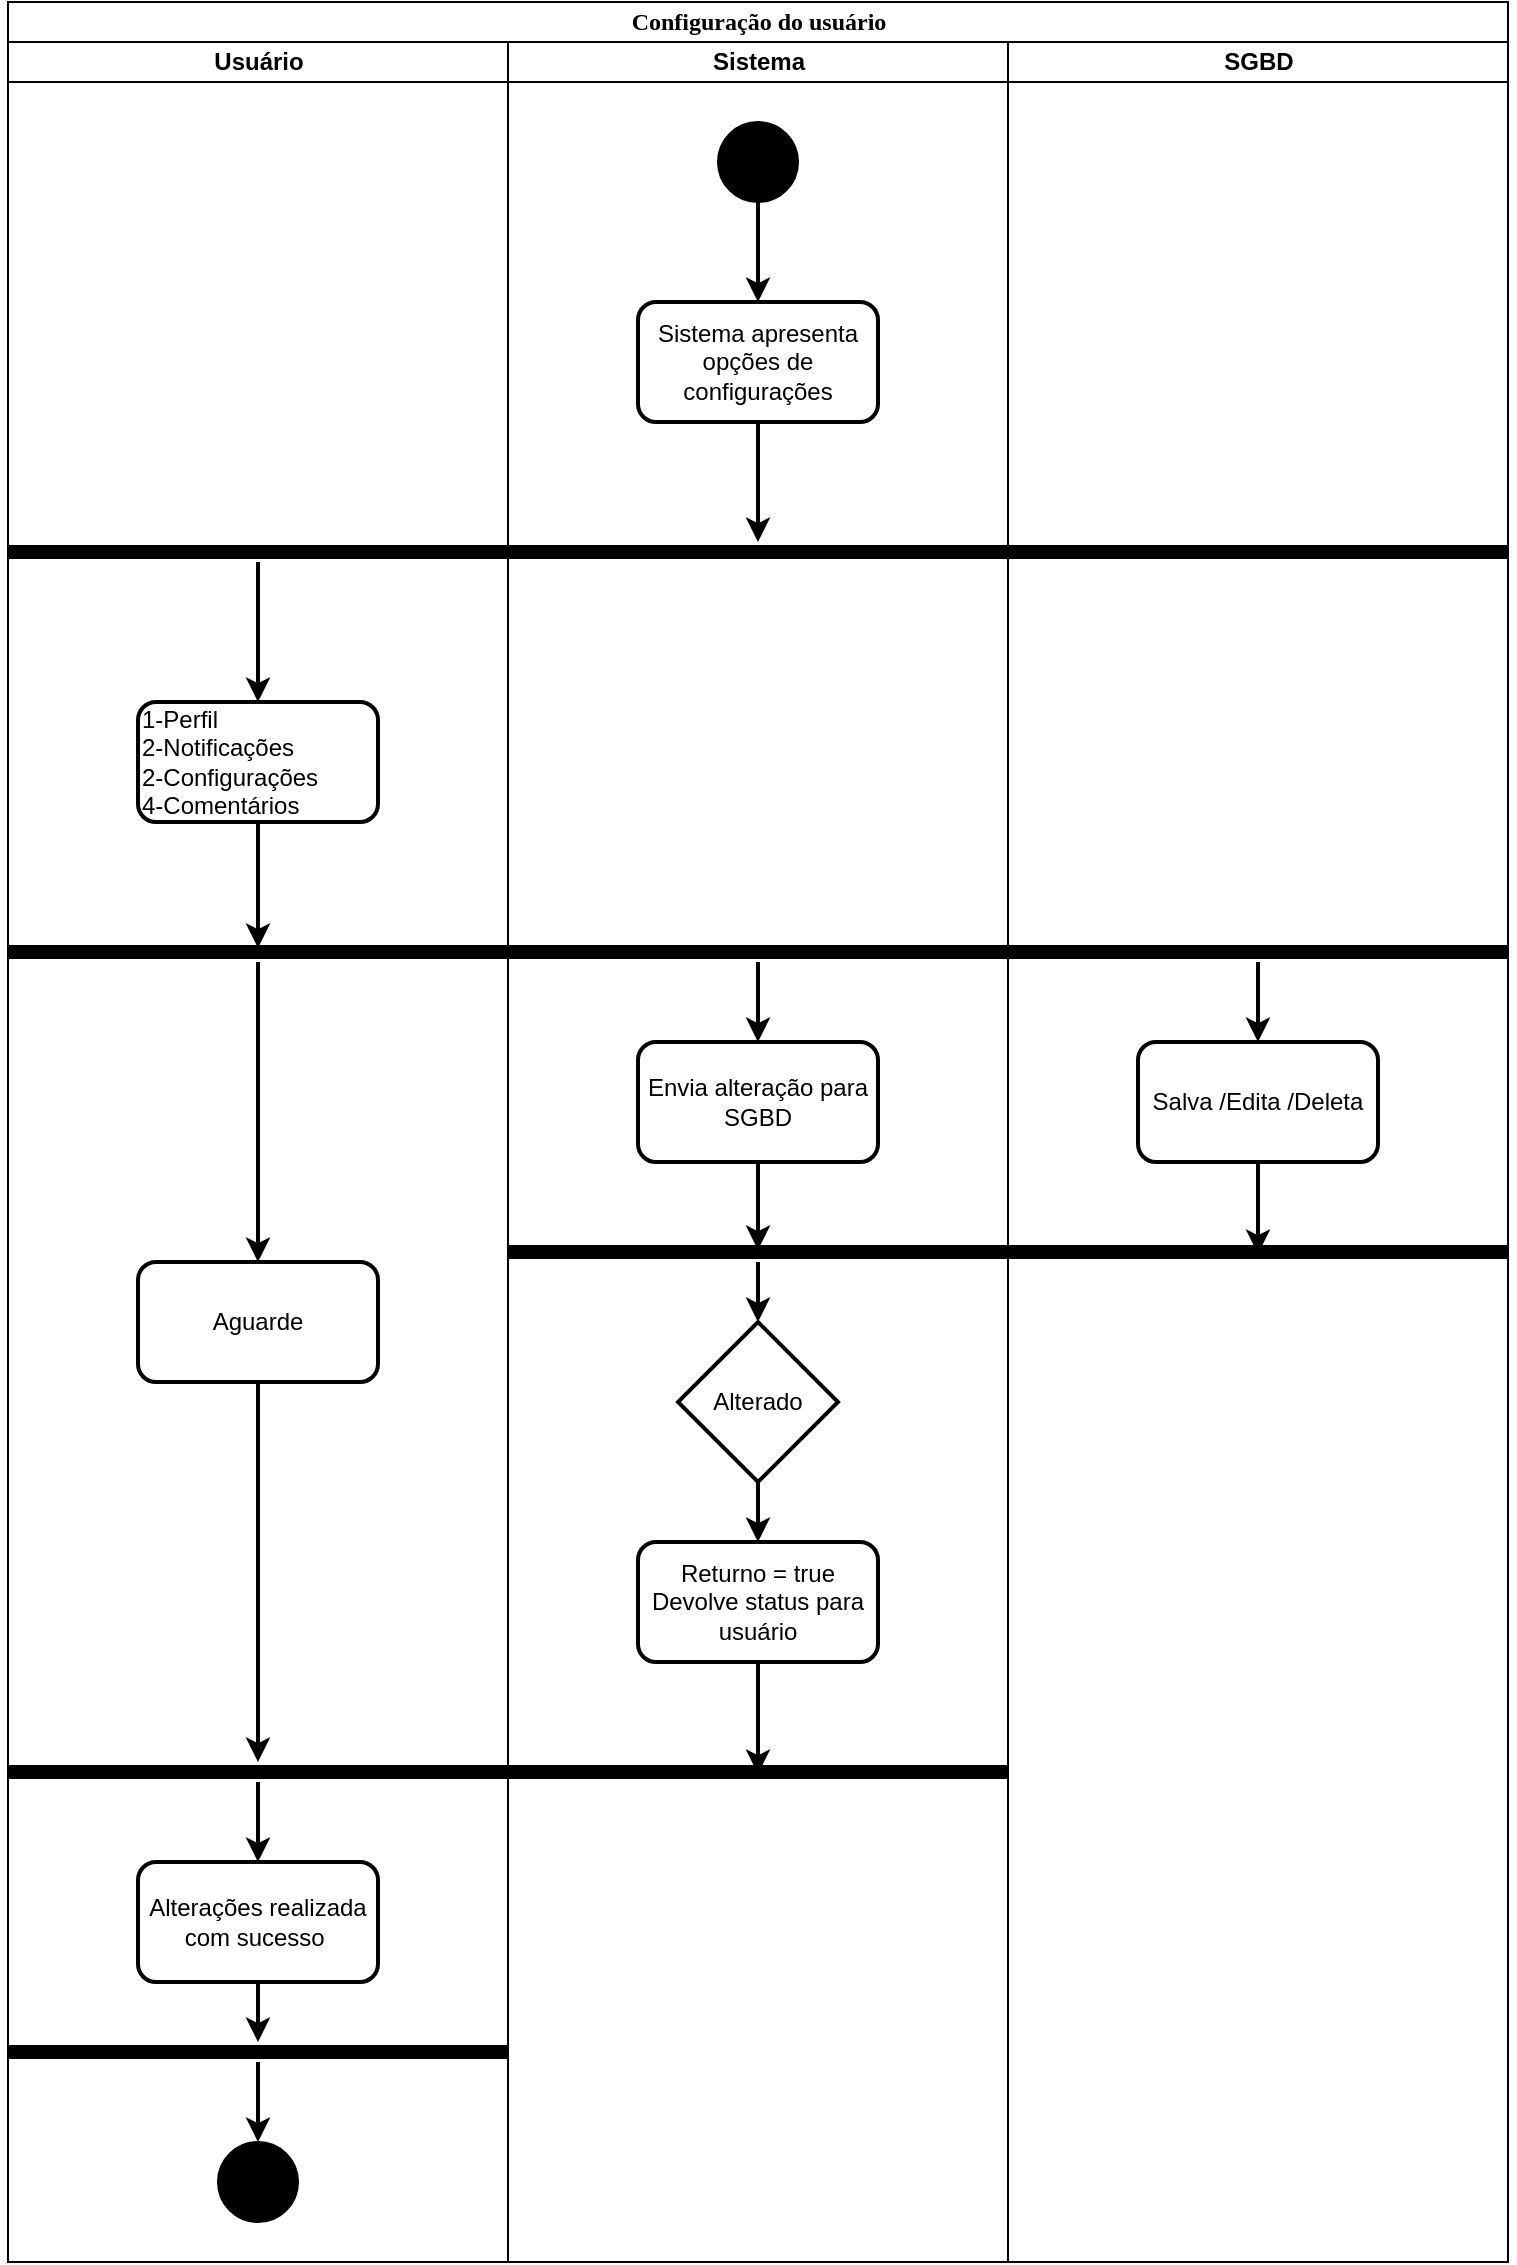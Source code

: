 <mxfile version="14.7.7" type="device"><diagram id="_r7N-MY41rP_aOP4A82r" name="Page-1"><mxGraphModel dx="1422" dy="745" grid="1" gridSize="10" guides="1" tooltips="1" connect="1" arrows="1" fold="1" page="1" pageScale="1" pageWidth="1654" pageHeight="2336" math="0" shadow="0"><root><mxCell id="0"/><mxCell id="1" parent="0"/><mxCell id="WgJfkqjfPzwk3lTSO1Cx-1" value="Configuração do usuário" style="swimlane;html=1;childLayout=stackLayout;startSize=20;rounded=0;shadow=0;comic=0;labelBackgroundColor=none;strokeWidth=1;fontFamily=Verdana;fontSize=12;align=center;" vertex="1" parent="1"><mxGeometry x="40" y="20" width="750" height="1130" as="geometry"/></mxCell><mxCell id="WgJfkqjfPzwk3lTSO1Cx-2" value="Usuário" style="swimlane;html=1;startSize=20;" vertex="1" parent="WgJfkqjfPzwk3lTSO1Cx-1"><mxGeometry y="20" width="250" height="1110" as="geometry"/></mxCell><mxCell id="WgJfkqjfPzwk3lTSO1Cx-5" value="" style="line;strokeWidth=7;html=1;" vertex="1" parent="WgJfkqjfPzwk3lTSO1Cx-2"><mxGeometry y="250" width="250" height="10" as="geometry"/></mxCell><mxCell id="WgJfkqjfPzwk3lTSO1Cx-59" style="edgeStyle=orthogonalEdgeStyle;rounded=0;orthogonalLoop=1;jettySize=auto;html=1;entryX=0.5;entryY=0;entryDx=0;entryDy=0;strokeWidth=2;" edge="1" parent="WgJfkqjfPzwk3lTSO1Cx-2" source="WgJfkqjfPzwk3lTSO1Cx-6" target="WgJfkqjfPzwk3lTSO1Cx-58"><mxGeometry relative="1" as="geometry"/></mxCell><mxCell id="WgJfkqjfPzwk3lTSO1Cx-6" value="" style="line;strokeWidth=7;html=1;" vertex="1" parent="WgJfkqjfPzwk3lTSO1Cx-2"><mxGeometry y="450" width="250" height="10" as="geometry"/></mxCell><mxCell id="WgJfkqjfPzwk3lTSO1Cx-8" value="" style="ellipse;whiteSpace=wrap;html=1;rounded=0;shadow=0;comic=0;labelBackgroundColor=none;strokeWidth=1;fillColor=#000000;fontFamily=Verdana;fontSize=12;align=center;" vertex="1" parent="WgJfkqjfPzwk3lTSO1Cx-2"><mxGeometry x="105" y="1050" width="40" height="40" as="geometry"/></mxCell><mxCell id="WgJfkqjfPzwk3lTSO1Cx-12" style="edgeStyle=orthogonalEdgeStyle;rounded=0;orthogonalLoop=1;jettySize=auto;html=1;entryX=0.5;entryY=0.3;entryDx=0;entryDy=0;entryPerimeter=0;strokeColor=#000000;strokeWidth=2;" edge="1" parent="WgJfkqjfPzwk3lTSO1Cx-2" source="WgJfkqjfPzwk3lTSO1Cx-13" target="WgJfkqjfPzwk3lTSO1Cx-6"><mxGeometry relative="1" as="geometry"/></mxCell><mxCell id="WgJfkqjfPzwk3lTSO1Cx-13" value="1-Perfil&lt;br&gt;2-Notificações&lt;br&gt;2-Configurações&lt;br&gt;4-Comentários" style="rounded=1;whiteSpace=wrap;html=1;strokeWidth=2;align=left;" vertex="1" parent="WgJfkqjfPzwk3lTSO1Cx-2"><mxGeometry x="65" y="330" width="120" height="60" as="geometry"/></mxCell><mxCell id="WgJfkqjfPzwk3lTSO1Cx-14" style="edgeStyle=orthogonalEdgeStyle;rounded=0;orthogonalLoop=1;jettySize=auto;html=1;strokeColor=#000000;strokeWidth=2;entryX=0.5;entryY=0;entryDx=0;entryDy=0;" edge="1" parent="WgJfkqjfPzwk3lTSO1Cx-2" source="WgJfkqjfPzwk3lTSO1Cx-5" target="WgJfkqjfPzwk3lTSO1Cx-13"><mxGeometry relative="1" as="geometry"><mxPoint x="125" y="310" as="targetPoint"/></mxGeometry></mxCell><mxCell id="WgJfkqjfPzwk3lTSO1Cx-58" value="Aguarde" style="rounded=1;whiteSpace=wrap;html=1;strokeWidth=2;" vertex="1" parent="WgJfkqjfPzwk3lTSO1Cx-2"><mxGeometry x="65" y="610" width="120" height="60" as="geometry"/></mxCell><mxCell id="WgJfkqjfPzwk3lTSO1Cx-64" value="Alterações realizada com sucesso&amp;nbsp;" style="rounded=1;whiteSpace=wrap;html=1;strokeWidth=2;" vertex="1" parent="WgJfkqjfPzwk3lTSO1Cx-2"><mxGeometry x="65" y="910" width="120" height="60" as="geometry"/></mxCell><mxCell id="WgJfkqjfPzwk3lTSO1Cx-16" value="Sistema" style="swimlane;html=1;startSize=20;" vertex="1" parent="WgJfkqjfPzwk3lTSO1Cx-1"><mxGeometry x="250" y="20" width="250" height="1110" as="geometry"/></mxCell><mxCell id="WgJfkqjfPzwk3lTSO1Cx-54" style="edgeStyle=orthogonalEdgeStyle;rounded=0;orthogonalLoop=1;jettySize=auto;html=1;entryX=0.5;entryY=0;entryDx=0;entryDy=0;strokeWidth=2;" edge="1" parent="WgJfkqjfPzwk3lTSO1Cx-16" source="WgJfkqjfPzwk3lTSO1Cx-22" target="WgJfkqjfPzwk3lTSO1Cx-53"><mxGeometry relative="1" as="geometry"/></mxCell><mxCell id="WgJfkqjfPzwk3lTSO1Cx-22" value="" style="line;strokeWidth=7;html=1;" vertex="1" parent="WgJfkqjfPzwk3lTSO1Cx-16"><mxGeometry y="600" width="250" height="10" as="geometry"/></mxCell><mxCell id="WgJfkqjfPzwk3lTSO1Cx-40" style="edgeStyle=orthogonalEdgeStyle;rounded=0;orthogonalLoop=1;jettySize=auto;html=1;entryX=0.5;entryY=0;entryDx=0;entryDy=0;strokeWidth=2;" edge="1" parent="WgJfkqjfPzwk3lTSO1Cx-16" source="WgJfkqjfPzwk3lTSO1Cx-4" target="WgJfkqjfPzwk3lTSO1Cx-39"><mxGeometry relative="1" as="geometry"/></mxCell><mxCell id="WgJfkqjfPzwk3lTSO1Cx-4" value="" style="ellipse;whiteSpace=wrap;html=1;rounded=0;shadow=0;comic=0;labelBackgroundColor=none;strokeWidth=1;fillColor=#000000;fontFamily=Verdana;fontSize=12;align=center;" vertex="1" parent="WgJfkqjfPzwk3lTSO1Cx-16"><mxGeometry x="105" y="40" width="40" height="40" as="geometry"/></mxCell><mxCell id="WgJfkqjfPzwk3lTSO1Cx-39" value="Sistema apresenta opções de configurações" style="rounded=1;whiteSpace=wrap;html=1;strokeWidth=2;" vertex="1" parent="WgJfkqjfPzwk3lTSO1Cx-16"><mxGeometry x="65" y="130" width="120" height="60" as="geometry"/></mxCell><mxCell id="WgJfkqjfPzwk3lTSO1Cx-51" style="edgeStyle=orthogonalEdgeStyle;rounded=0;orthogonalLoop=1;jettySize=auto;html=1;entryX=0.5;entryY=0.4;entryDx=0;entryDy=0;entryPerimeter=0;strokeWidth=2;" edge="1" parent="WgJfkqjfPzwk3lTSO1Cx-16" source="WgJfkqjfPzwk3lTSO1Cx-42" target="WgJfkqjfPzwk3lTSO1Cx-22"><mxGeometry relative="1" as="geometry"/></mxCell><mxCell id="WgJfkqjfPzwk3lTSO1Cx-42" value="Envia alteração para SGBD" style="rounded=1;whiteSpace=wrap;html=1;strokeWidth=2;" vertex="1" parent="WgJfkqjfPzwk3lTSO1Cx-16"><mxGeometry x="65" y="500" width="120" height="60" as="geometry"/></mxCell><mxCell id="WgJfkqjfPzwk3lTSO1Cx-53" value="Alterado" style="rhombus;whiteSpace=wrap;html=1;strokeWidth=2;" vertex="1" parent="WgJfkqjfPzwk3lTSO1Cx-16"><mxGeometry x="85" y="640" width="80" height="80" as="geometry"/></mxCell><mxCell id="WgJfkqjfPzwk3lTSO1Cx-57" value="Returno = true&lt;br&gt;Devolve status para usuário" style="rounded=1;whiteSpace=wrap;html=1;strokeWidth=2;" vertex="1" parent="WgJfkqjfPzwk3lTSO1Cx-16"><mxGeometry x="65" y="750" width="120" height="60" as="geometry"/></mxCell><mxCell id="WgJfkqjfPzwk3lTSO1Cx-23" value="SGBD" style="swimlane;html=1;startSize=20;" vertex="1" parent="WgJfkqjfPzwk3lTSO1Cx-1"><mxGeometry x="500" y="20" width="250" height="1110" as="geometry"/></mxCell><mxCell id="WgJfkqjfPzwk3lTSO1Cx-25" value="" style="line;strokeWidth=7;html=1;" vertex="1" parent="WgJfkqjfPzwk3lTSO1Cx-23"><mxGeometry y="250" width="250" height="10" as="geometry"/></mxCell><mxCell id="WgJfkqjfPzwk3lTSO1Cx-47" style="edgeStyle=orthogonalEdgeStyle;rounded=0;orthogonalLoop=1;jettySize=auto;html=1;entryX=0.5;entryY=0;entryDx=0;entryDy=0;strokeWidth=2;" edge="1" parent="WgJfkqjfPzwk3lTSO1Cx-23" source="WgJfkqjfPzwk3lTSO1Cx-45" target="WgJfkqjfPzwk3lTSO1Cx-46"><mxGeometry relative="1" as="geometry"/></mxCell><mxCell id="WgJfkqjfPzwk3lTSO1Cx-45" value="" style="line;strokeWidth=7;html=1;" vertex="1" parent="WgJfkqjfPzwk3lTSO1Cx-23"><mxGeometry y="450" width="250" height="10" as="geometry"/></mxCell><mxCell id="WgJfkqjfPzwk3lTSO1Cx-46" value="Salva /Edita /Deleta" style="rounded=1;whiteSpace=wrap;html=1;strokeWidth=2;" vertex="1" parent="WgJfkqjfPzwk3lTSO1Cx-23"><mxGeometry x="65" y="500" width="120" height="60" as="geometry"/></mxCell><mxCell id="WgJfkqjfPzwk3lTSO1Cx-28" value="" style="line;strokeWidth=7;html=1;" vertex="1" parent="1"><mxGeometry x="290" y="290" width="250" height="10" as="geometry"/></mxCell><mxCell id="WgJfkqjfPzwk3lTSO1Cx-50" style="edgeStyle=orthogonalEdgeStyle;rounded=0;orthogonalLoop=1;jettySize=auto;html=1;strokeWidth=2;entryX=0.5;entryY=0;entryDx=0;entryDy=0;" edge="1" parent="1" source="WgJfkqjfPzwk3lTSO1Cx-30" target="WgJfkqjfPzwk3lTSO1Cx-42"><mxGeometry relative="1" as="geometry"><mxPoint x="415" y="530" as="targetPoint"/></mxGeometry></mxCell><mxCell id="WgJfkqjfPzwk3lTSO1Cx-30" value="" style="line;strokeWidth=7;html=1;" vertex="1" parent="1"><mxGeometry x="290" y="490" width="250" height="10" as="geometry"/></mxCell><mxCell id="WgJfkqjfPzwk3lTSO1Cx-41" style="edgeStyle=orthogonalEdgeStyle;rounded=0;orthogonalLoop=1;jettySize=auto;html=1;strokeWidth=2;" edge="1" parent="1" source="WgJfkqjfPzwk3lTSO1Cx-39" target="WgJfkqjfPzwk3lTSO1Cx-28"><mxGeometry relative="1" as="geometry"/></mxCell><mxCell id="WgJfkqjfPzwk3lTSO1Cx-55" style="edgeStyle=orthogonalEdgeStyle;rounded=0;orthogonalLoop=1;jettySize=auto;html=1;strokeWidth=2;" edge="1" parent="1" source="WgJfkqjfPzwk3lTSO1Cx-53"><mxGeometry relative="1" as="geometry"><mxPoint x="415" y="790" as="targetPoint"/></mxGeometry></mxCell><mxCell id="WgJfkqjfPzwk3lTSO1Cx-60" style="edgeStyle=orthogonalEdgeStyle;rounded=0;orthogonalLoop=1;jettySize=auto;html=1;strokeWidth=2;" edge="1" parent="1" source="WgJfkqjfPzwk3lTSO1Cx-58"><mxGeometry relative="1" as="geometry"><mxPoint x="165" y="900" as="targetPoint"/></mxGeometry></mxCell><mxCell id="WgJfkqjfPzwk3lTSO1Cx-61" value="" style="line;strokeWidth=7;html=1;" vertex="1" parent="1"><mxGeometry x="290" y="900" width="250" height="10" as="geometry"/></mxCell><mxCell id="WgJfkqjfPzwk3lTSO1Cx-65" style="edgeStyle=orthogonalEdgeStyle;rounded=0;orthogonalLoop=1;jettySize=auto;html=1;entryX=0.5;entryY=0;entryDx=0;entryDy=0;strokeWidth=2;" edge="1" parent="1" source="WgJfkqjfPzwk3lTSO1Cx-62" target="WgJfkqjfPzwk3lTSO1Cx-64"><mxGeometry relative="1" as="geometry"/></mxCell><mxCell id="WgJfkqjfPzwk3lTSO1Cx-62" value="" style="line;strokeWidth=7;html=1;" vertex="1" parent="1"><mxGeometry x="40" y="900" width="250" height="10" as="geometry"/></mxCell><mxCell id="WgJfkqjfPzwk3lTSO1Cx-63" style="edgeStyle=orthogonalEdgeStyle;rounded=0;orthogonalLoop=1;jettySize=auto;html=1;entryX=0.5;entryY=0.6;entryDx=0;entryDy=0;entryPerimeter=0;strokeWidth=2;" edge="1" parent="1" source="WgJfkqjfPzwk3lTSO1Cx-57" target="WgJfkqjfPzwk3lTSO1Cx-61"><mxGeometry relative="1" as="geometry"/></mxCell><mxCell id="WgJfkqjfPzwk3lTSO1Cx-68" style="edgeStyle=orthogonalEdgeStyle;rounded=0;orthogonalLoop=1;jettySize=auto;html=1;entryX=0.5;entryY=0;entryDx=0;entryDy=0;strokeWidth=2;" edge="1" parent="1" source="WgJfkqjfPzwk3lTSO1Cx-66" target="WgJfkqjfPzwk3lTSO1Cx-8"><mxGeometry relative="1" as="geometry"/></mxCell><mxCell id="WgJfkqjfPzwk3lTSO1Cx-66" value="" style="line;strokeWidth=7;html=1;" vertex="1" parent="1"><mxGeometry x="40" y="1040" width="250" height="10" as="geometry"/></mxCell><mxCell id="WgJfkqjfPzwk3lTSO1Cx-67" style="edgeStyle=orthogonalEdgeStyle;rounded=0;orthogonalLoop=1;jettySize=auto;html=1;strokeWidth=2;" edge="1" parent="1" source="WgJfkqjfPzwk3lTSO1Cx-64" target="WgJfkqjfPzwk3lTSO1Cx-66"><mxGeometry relative="1" as="geometry"/></mxCell><mxCell id="WgJfkqjfPzwk3lTSO1Cx-69" value="" style="line;strokeWidth=7;html=1;" vertex="1" parent="1"><mxGeometry x="540" y="640" width="250" height="10" as="geometry"/></mxCell><mxCell id="WgJfkqjfPzwk3lTSO1Cx-70" style="edgeStyle=orthogonalEdgeStyle;rounded=0;orthogonalLoop=1;jettySize=auto;html=1;entryX=0.5;entryY=0.6;entryDx=0;entryDy=0;entryPerimeter=0;strokeWidth=2;" edge="1" parent="1" source="WgJfkqjfPzwk3lTSO1Cx-46" target="WgJfkqjfPzwk3lTSO1Cx-69"><mxGeometry relative="1" as="geometry"/></mxCell></root></mxGraphModel></diagram></mxfile>